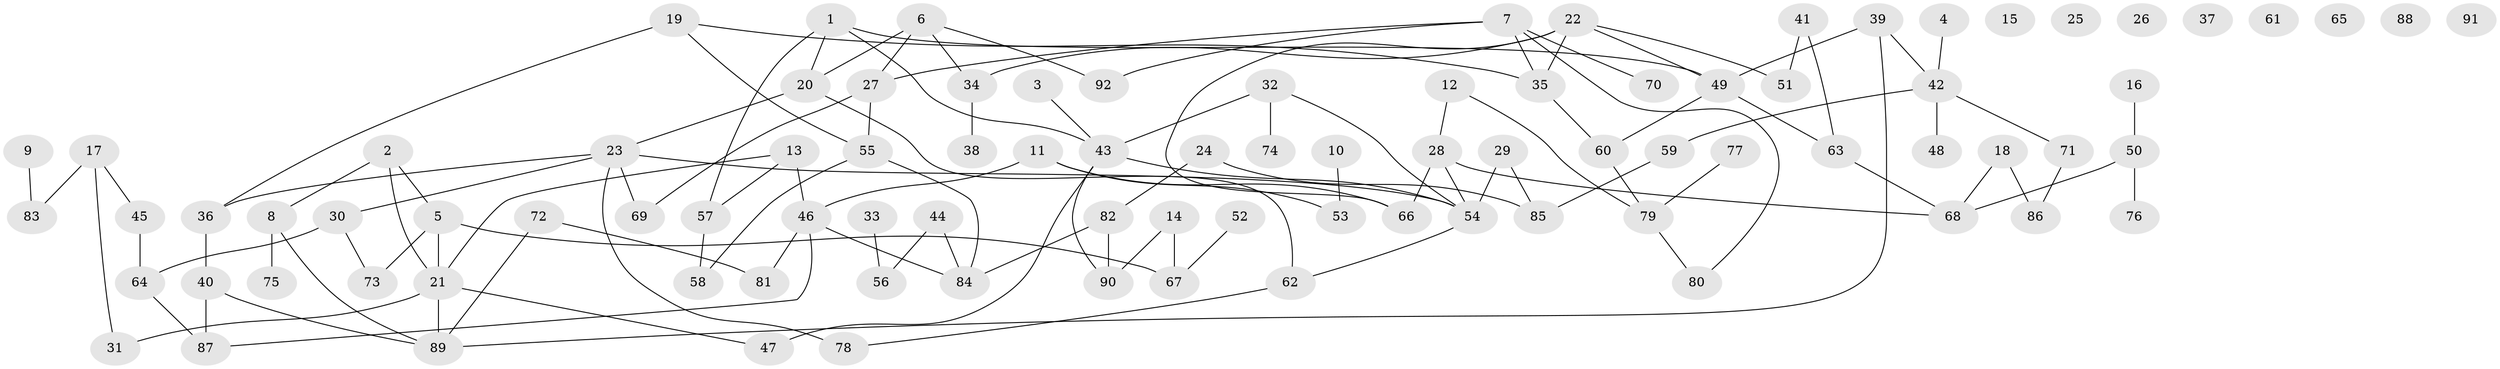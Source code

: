 // Generated by graph-tools (version 1.1) at 2025/25/03/09/25 03:25:21]
// undirected, 92 vertices, 117 edges
graph export_dot {
graph [start="1"]
  node [color=gray90,style=filled];
  1;
  2;
  3;
  4;
  5;
  6;
  7;
  8;
  9;
  10;
  11;
  12;
  13;
  14;
  15;
  16;
  17;
  18;
  19;
  20;
  21;
  22;
  23;
  24;
  25;
  26;
  27;
  28;
  29;
  30;
  31;
  32;
  33;
  34;
  35;
  36;
  37;
  38;
  39;
  40;
  41;
  42;
  43;
  44;
  45;
  46;
  47;
  48;
  49;
  50;
  51;
  52;
  53;
  54;
  55;
  56;
  57;
  58;
  59;
  60;
  61;
  62;
  63;
  64;
  65;
  66;
  67;
  68;
  69;
  70;
  71;
  72;
  73;
  74;
  75;
  76;
  77;
  78;
  79;
  80;
  81;
  82;
  83;
  84;
  85;
  86;
  87;
  88;
  89;
  90;
  91;
  92;
  1 -- 20;
  1 -- 43;
  1 -- 49;
  1 -- 57;
  2 -- 5;
  2 -- 8;
  2 -- 21;
  3 -- 43;
  4 -- 42;
  5 -- 21;
  5 -- 67;
  5 -- 73;
  6 -- 20;
  6 -- 27;
  6 -- 34;
  6 -- 92;
  7 -- 27;
  7 -- 35;
  7 -- 70;
  7 -- 80;
  7 -- 92;
  8 -- 75;
  8 -- 89;
  9 -- 83;
  10 -- 53;
  11 -- 46;
  11 -- 53;
  11 -- 66;
  12 -- 28;
  12 -- 79;
  13 -- 21;
  13 -- 46;
  13 -- 57;
  14 -- 67;
  14 -- 90;
  16 -- 50;
  17 -- 31;
  17 -- 45;
  17 -- 83;
  18 -- 68;
  18 -- 86;
  19 -- 35;
  19 -- 36;
  19 -- 55;
  20 -- 23;
  20 -- 62;
  21 -- 31;
  21 -- 47;
  21 -- 89;
  22 -- 34;
  22 -- 35;
  22 -- 49;
  22 -- 51;
  22 -- 66;
  23 -- 30;
  23 -- 36;
  23 -- 54;
  23 -- 69;
  23 -- 78;
  24 -- 82;
  24 -- 85;
  27 -- 55;
  27 -- 69;
  28 -- 54;
  28 -- 66;
  28 -- 68;
  29 -- 54;
  29 -- 85;
  30 -- 64;
  30 -- 73;
  32 -- 43;
  32 -- 54;
  32 -- 74;
  33 -- 56;
  34 -- 38;
  35 -- 60;
  36 -- 40;
  39 -- 42;
  39 -- 49;
  39 -- 89;
  40 -- 87;
  40 -- 89;
  41 -- 51;
  41 -- 63;
  42 -- 48;
  42 -- 59;
  42 -- 71;
  43 -- 47;
  43 -- 54;
  43 -- 90;
  44 -- 56;
  44 -- 84;
  45 -- 64;
  46 -- 81;
  46 -- 84;
  46 -- 87;
  49 -- 60;
  49 -- 63;
  50 -- 68;
  50 -- 76;
  52 -- 67;
  54 -- 62;
  55 -- 58;
  55 -- 84;
  57 -- 58;
  59 -- 85;
  60 -- 79;
  62 -- 78;
  63 -- 68;
  64 -- 87;
  71 -- 86;
  72 -- 81;
  72 -- 89;
  77 -- 79;
  79 -- 80;
  82 -- 84;
  82 -- 90;
}
